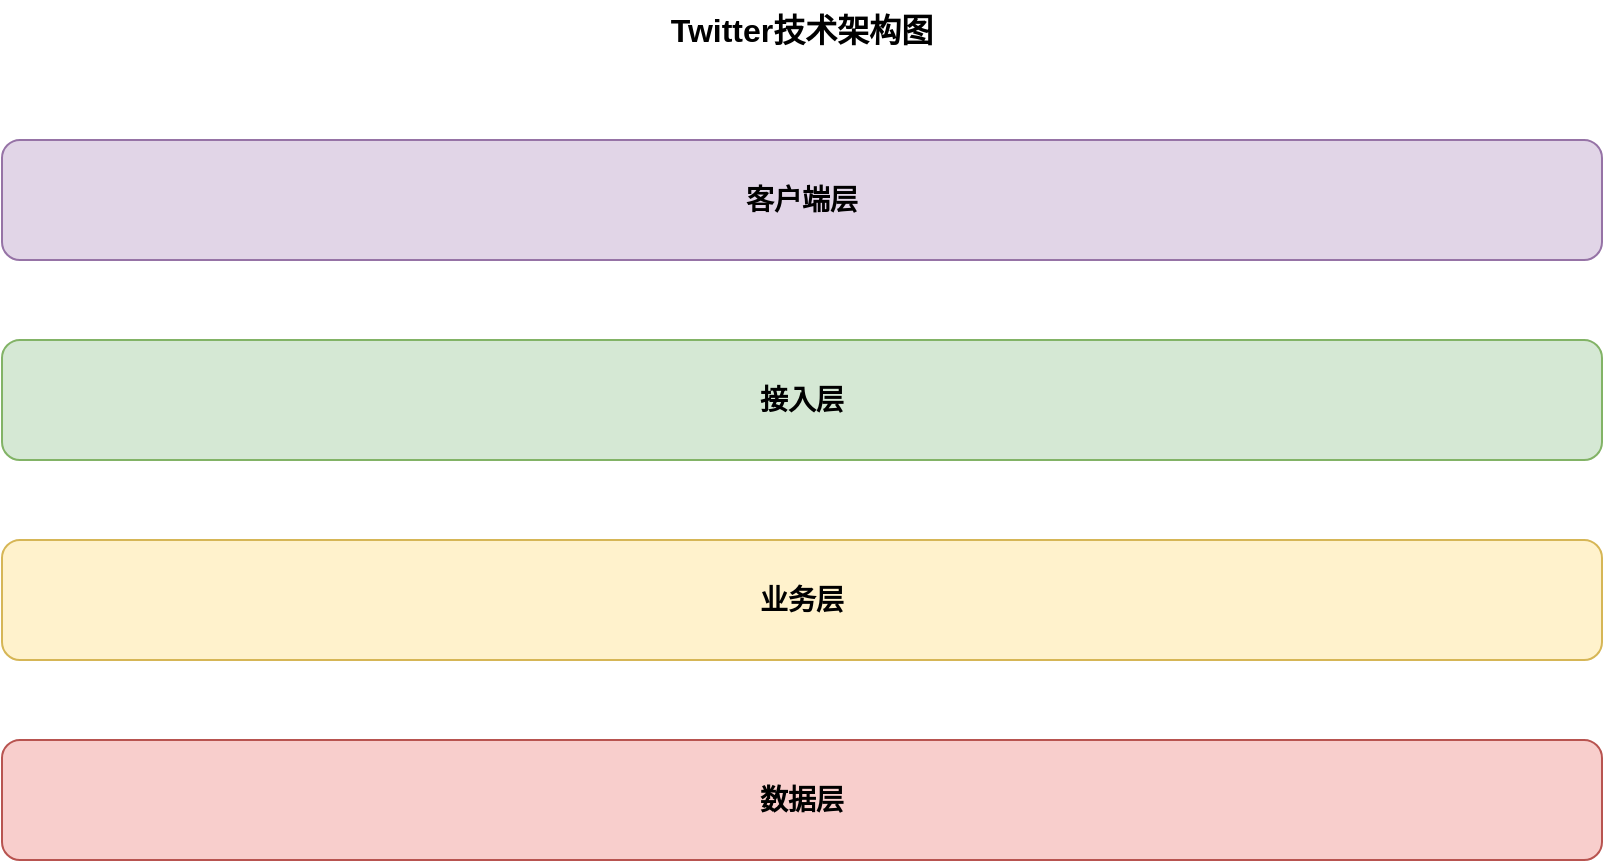<?xml version="1.0" encoding="UTF-8"?>
<mxfile version="24.7.17">
  <diagram name="Twitter技术架构图" id="e98615cf-c99f-4fdf-87f2-3b8e3b5bac25">
    <mxGraphModel dx="1422" dy="794" grid="1" gridSize="10" guides="1" tooltips="1" connect="1" arrows="1" fold="1" page="1" pageScale="1" pageWidth="1169" pageHeight="827" math="0" shadow="0">
      <root>
        <mxCell id="0" />
        <mxCell id="1" parent="0" />
        
        <!-- 架构图内容将在这里生成 -->
        
        <!-- 标题 -->
        <mxCell id="title" value="Twitter技术架构图" style="text;html=1;strokeColor=none;fillColor=none;align=center;verticalAlign=middle;whiteSpace=wrap;rounded=0;fontSize=16;fontStyle=1;" vertex="1" parent="1">
          <mxGeometry x="400" y="50" width="200" height="30" as="geometry" />
        </mxCell>
        
        <!-- 客户端层 -->
        <mxCell id="client-layer" value="客户端层" style="rounded=1;whiteSpace=wrap;html=1;fillColor=#e1d5e7;strokeColor=#9673a6;fontSize=14;fontStyle=1;" vertex="1" parent="1">
          <mxGeometry x="100" y="120" width="800" height="60" as="geometry" />
        </mxCell>
        
        <!-- 接入层 -->
        <mxCell id="gateway-layer" value="接入层" style="rounded=1;whiteSpace=wrap;html=1;fillColor=#d5e8d4;strokeColor=#82b366;fontSize=14;fontStyle=1;" vertex="1" parent="1">
          <mxGeometry x="100" y="220" width="800" height="60" as="geometry" />
        </mxCell>
        
        <!-- 业务层 -->
        <mxCell id="business-layer" value="业务层" style="rounded=1;whiteSpace=wrap;html=1;fillColor=#fff2cc;strokeColor=#d6b656;fontSize=14;fontStyle=1;" vertex="1" parent="1">
          <mxGeometry x="100" y="320" width="800" height="60" as="geometry" />
        </mxCell>
        
        <!-- 数据层 -->
        <mxCell id="data-layer" value="数据层" style="rounded=1;whiteSpace=wrap;html=1;fillColor=#f8cecc;strokeColor=#b85450;fontSize=14;fontStyle=1;" vertex="1" parent="1">
          <mxGeometry x="100" y="420" width="800" height="60" as="geometry" />
        </mxCell>
    
        
      </root>
    </mxGraphModel>
  </diagram>
</mxfile>